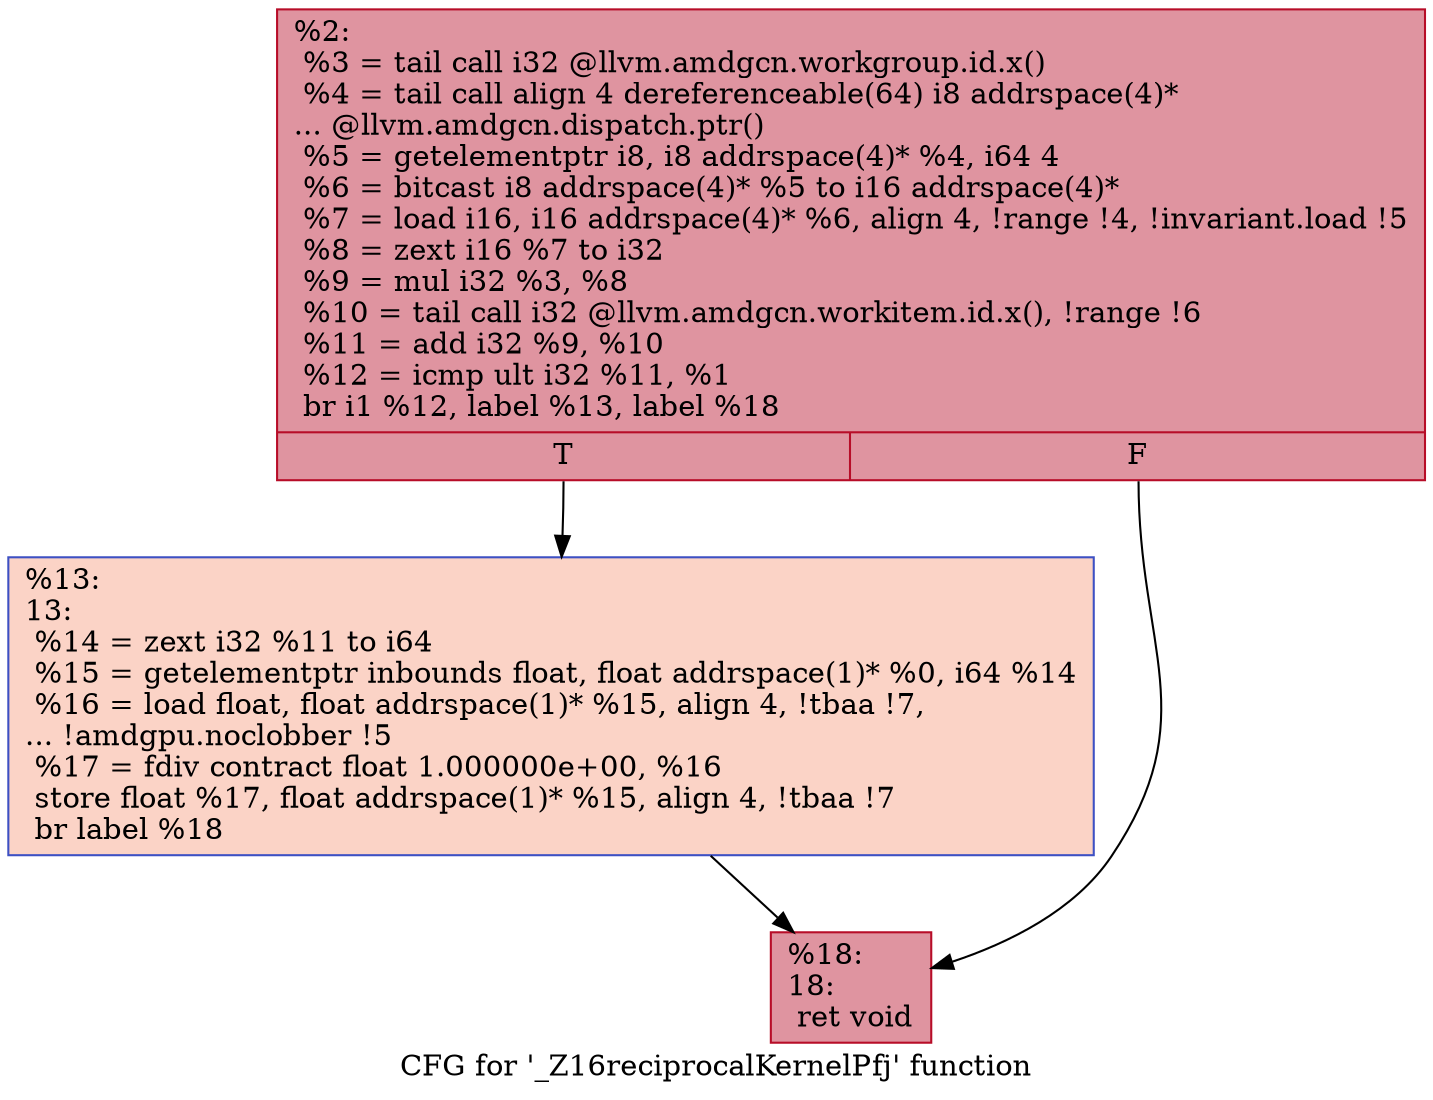 digraph "CFG for '_Z16reciprocalKernelPfj' function" {
	label="CFG for '_Z16reciprocalKernelPfj' function";

	Node0x560ef40 [shape=record,color="#b70d28ff", style=filled, fillcolor="#b70d2870",label="{%2:\l  %3 = tail call i32 @llvm.amdgcn.workgroup.id.x()\l  %4 = tail call align 4 dereferenceable(64) i8 addrspace(4)*\l... @llvm.amdgcn.dispatch.ptr()\l  %5 = getelementptr i8, i8 addrspace(4)* %4, i64 4\l  %6 = bitcast i8 addrspace(4)* %5 to i16 addrspace(4)*\l  %7 = load i16, i16 addrspace(4)* %6, align 4, !range !4, !invariant.load !5\l  %8 = zext i16 %7 to i32\l  %9 = mul i32 %3, %8\l  %10 = tail call i32 @llvm.amdgcn.workitem.id.x(), !range !6\l  %11 = add i32 %9, %10\l  %12 = icmp ult i32 %11, %1\l  br i1 %12, label %13, label %18\l|{<s0>T|<s1>F}}"];
	Node0x560ef40:s0 -> Node0x5610e40;
	Node0x560ef40:s1 -> Node0x5610ed0;
	Node0x5610e40 [shape=record,color="#3d50c3ff", style=filled, fillcolor="#f59c7d70",label="{%13:\l13:                                               \l  %14 = zext i32 %11 to i64\l  %15 = getelementptr inbounds float, float addrspace(1)* %0, i64 %14\l  %16 = load float, float addrspace(1)* %15, align 4, !tbaa !7,\l... !amdgpu.noclobber !5\l  %17 = fdiv contract float 1.000000e+00, %16\l  store float %17, float addrspace(1)* %15, align 4, !tbaa !7\l  br label %18\l}"];
	Node0x5610e40 -> Node0x5610ed0;
	Node0x5610ed0 [shape=record,color="#b70d28ff", style=filled, fillcolor="#b70d2870",label="{%18:\l18:                                               \l  ret void\l}"];
}
